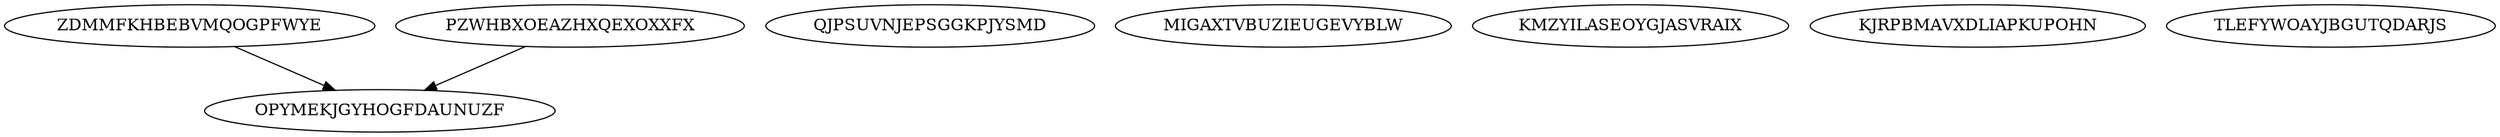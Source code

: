 digraph N8M2 {
	ZDMMFKHBEBVMQOGPFWYE	[Weight=13];
	PZWHBXOEAZHXQEXOXXFX	[Weight=13];
	QJPSUVNJEPSGGKPJYSMD	[Weight=10];
	MIGAXTVBUZIEUGEVYBLW	[Weight=16];
	KMZYILASEOYGJASVRAIX	[Weight=16];
	OPYMEKJGYHOGFDAUNUZF	[Weight=15];
	KJRPBMAVXDLIAPKUPOHN	[Weight=11];
	TLEFYWOAYJBGUTQDARJS	[Weight=13];
	ZDMMFKHBEBVMQOGPFWYE -> OPYMEKJGYHOGFDAUNUZF [Weight=16];
	PZWHBXOEAZHXQEXOXXFX -> OPYMEKJGYHOGFDAUNUZF [Weight=14];
}
